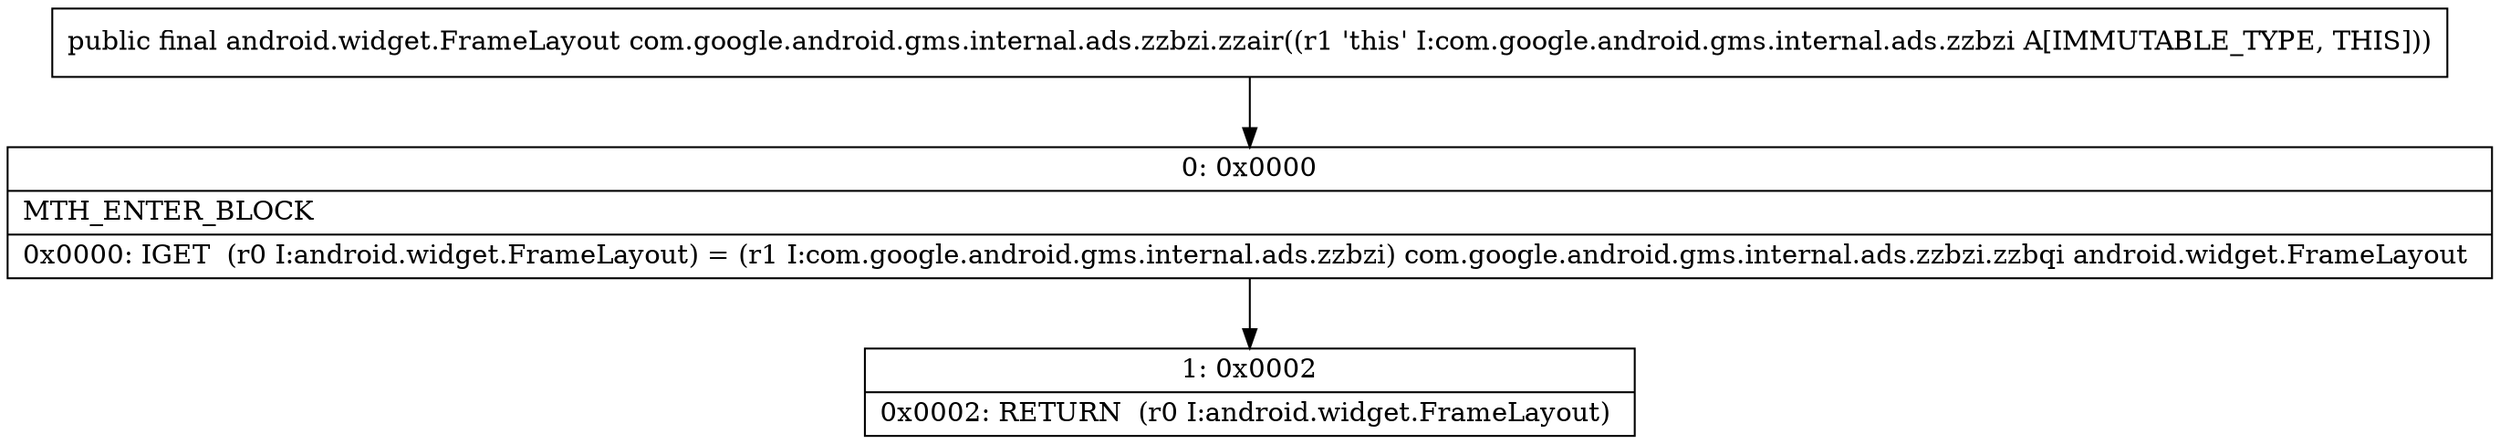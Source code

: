 digraph "CFG forcom.google.android.gms.internal.ads.zzbzi.zzair()Landroid\/widget\/FrameLayout;" {
Node_0 [shape=record,label="{0\:\ 0x0000|MTH_ENTER_BLOCK\l|0x0000: IGET  (r0 I:android.widget.FrameLayout) = (r1 I:com.google.android.gms.internal.ads.zzbzi) com.google.android.gms.internal.ads.zzbzi.zzbqi android.widget.FrameLayout \l}"];
Node_1 [shape=record,label="{1\:\ 0x0002|0x0002: RETURN  (r0 I:android.widget.FrameLayout) \l}"];
MethodNode[shape=record,label="{public final android.widget.FrameLayout com.google.android.gms.internal.ads.zzbzi.zzair((r1 'this' I:com.google.android.gms.internal.ads.zzbzi A[IMMUTABLE_TYPE, THIS])) }"];
MethodNode -> Node_0;
Node_0 -> Node_1;
}

